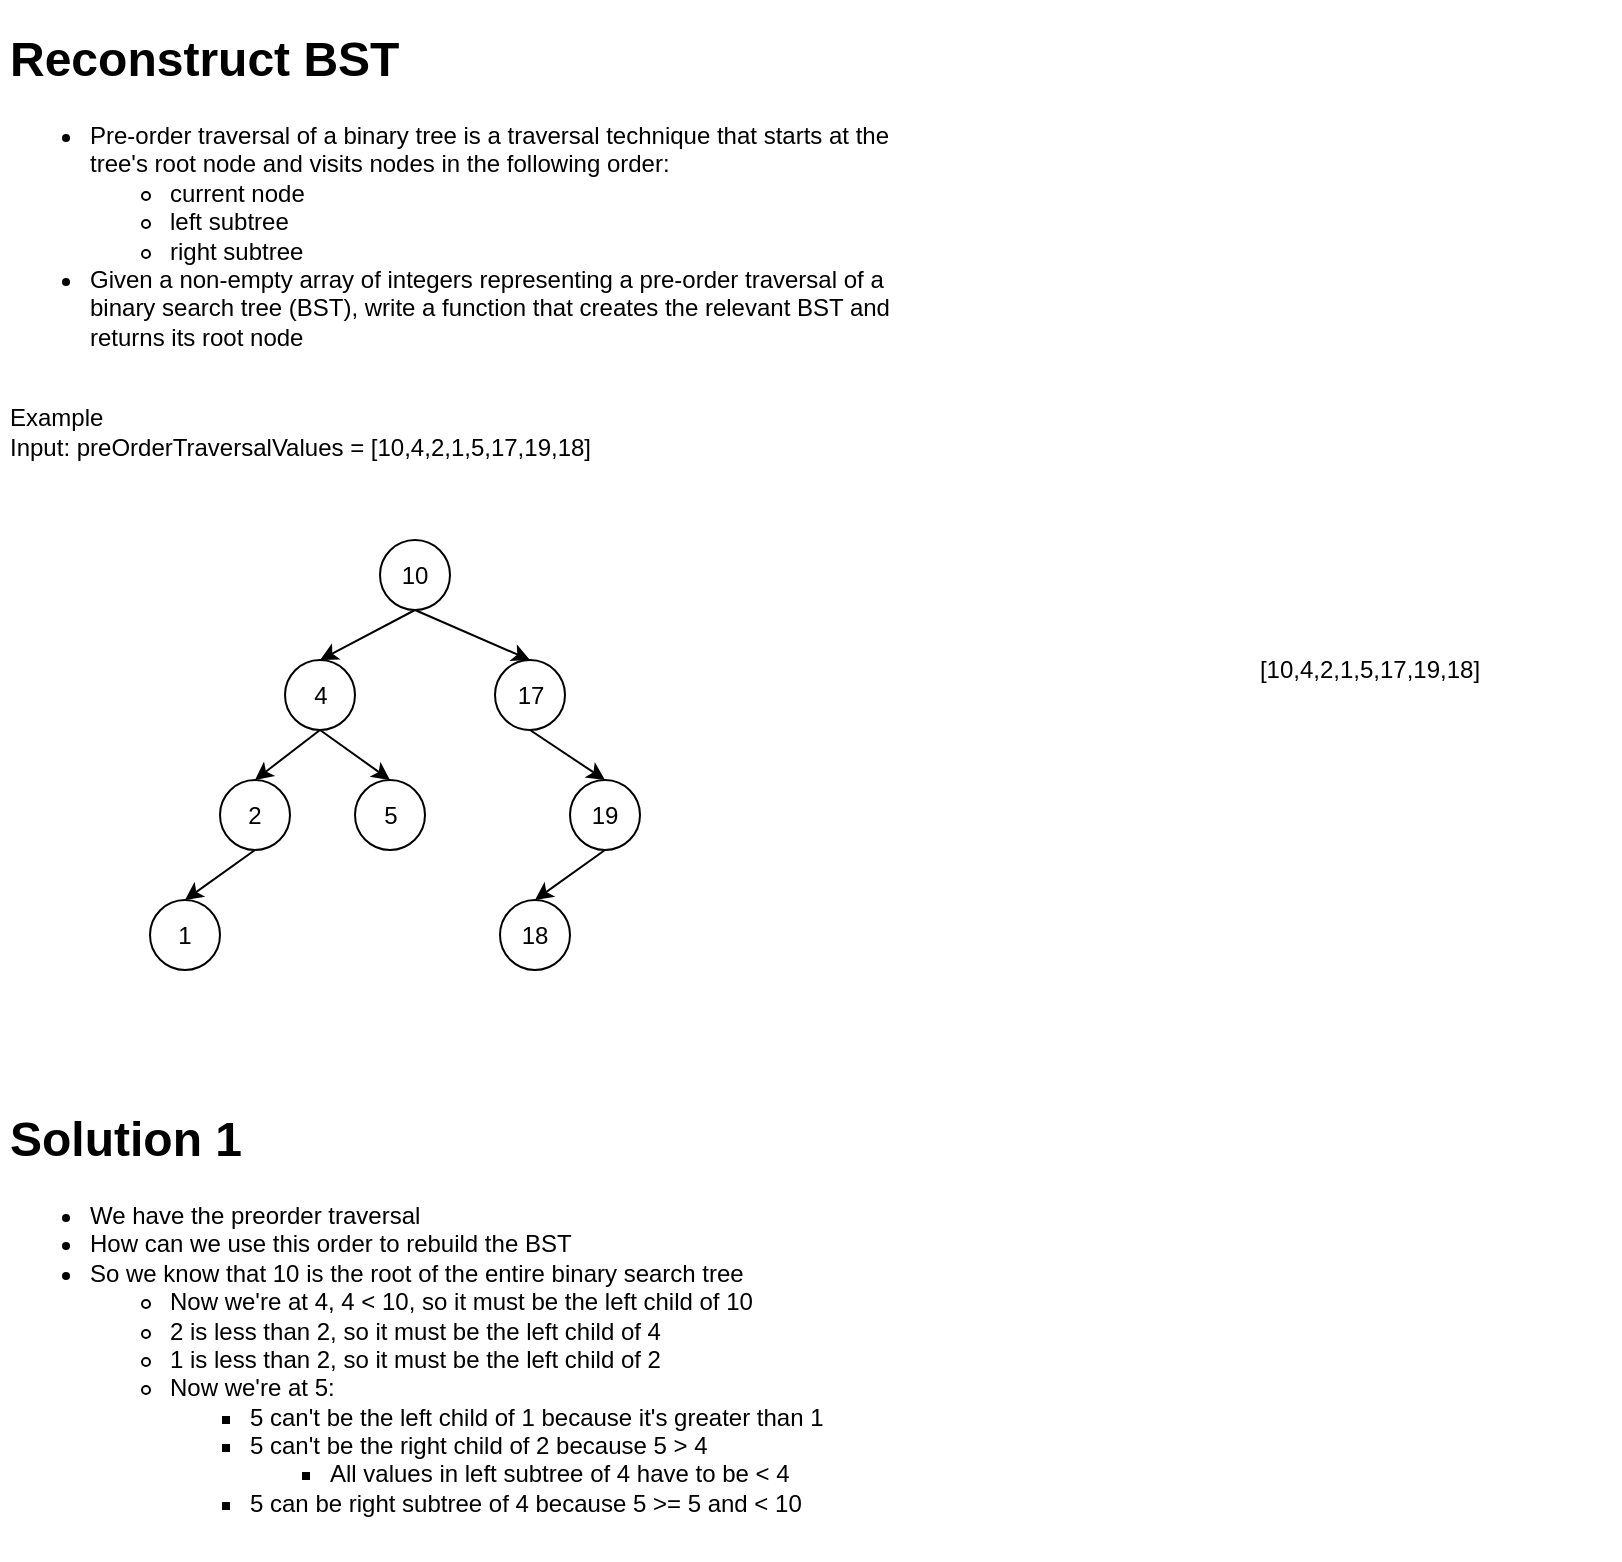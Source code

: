 <mxfile version="20.2.7" type="github">
  <diagram id="Qi11ooK_3K9PPtKa7FyJ" name="Page-1">
    <mxGraphModel dx="548" dy="686" grid="1" gridSize="10" guides="1" tooltips="1" connect="1" arrows="1" fold="1" page="1" pageScale="1" pageWidth="1100" pageHeight="850" math="0" shadow="0">
      <root>
        <mxCell id="0" />
        <mxCell id="1" parent="0" />
        <mxCell id="5hx_jm5w8YYzwUVdoSPh-1" value="&lt;h1&gt;Reconstruct BST&lt;/h1&gt;&lt;p&gt;&lt;/p&gt;&lt;ul&gt;&lt;li&gt;Pre-order traversal of a binary tree is a traversal technique that starts at the tree&#39;s root node and visits nodes in the following order:&lt;/li&gt;&lt;ul&gt;&lt;li&gt;current node&lt;/li&gt;&lt;li&gt;left subtree&lt;/li&gt;&lt;li&gt;right subtree&lt;/li&gt;&lt;/ul&gt;&lt;li&gt;Given a non-empty array of integers representing a pre-order traversal of a binary search tree (BST), write a function that creates the relevant BST and returns its root node&lt;/li&gt;&lt;/ul&gt;&lt;div&gt;&lt;br&gt;&lt;/div&gt;&lt;div&gt;Example&lt;/div&gt;&lt;div&gt;Input: preOrderTraversalValues = [10,4,2,1,5,17,19,18]&lt;/div&gt;&lt;p&gt;&lt;/p&gt;" style="text;html=1;strokeColor=none;fillColor=none;spacing=5;spacingTop=-20;whiteSpace=wrap;overflow=hidden;rounded=0;" vertex="1" parent="1">
          <mxGeometry x="30" y="50" width="460" height="240" as="geometry" />
        </mxCell>
        <mxCell id="5hx_jm5w8YYzwUVdoSPh-2" value="10" style="ellipse;whiteSpace=wrap;html=1;aspect=fixed;" vertex="1" parent="1">
          <mxGeometry x="220" y="310" width="35" height="35" as="geometry" />
        </mxCell>
        <mxCell id="5hx_jm5w8YYzwUVdoSPh-3" value="4" style="ellipse;whiteSpace=wrap;html=1;aspect=fixed;" vertex="1" parent="1">
          <mxGeometry x="172.5" y="370" width="35" height="35" as="geometry" />
        </mxCell>
        <mxCell id="5hx_jm5w8YYzwUVdoSPh-4" value="5" style="ellipse;whiteSpace=wrap;html=1;aspect=fixed;" vertex="1" parent="1">
          <mxGeometry x="207.5" y="430" width="35" height="35" as="geometry" />
        </mxCell>
        <mxCell id="5hx_jm5w8YYzwUVdoSPh-5" value="2" style="ellipse;whiteSpace=wrap;html=1;aspect=fixed;" vertex="1" parent="1">
          <mxGeometry x="140" y="430" width="35" height="35" as="geometry" />
        </mxCell>
        <mxCell id="5hx_jm5w8YYzwUVdoSPh-6" value="1" style="ellipse;whiteSpace=wrap;html=1;aspect=fixed;" vertex="1" parent="1">
          <mxGeometry x="105" y="490" width="35" height="35" as="geometry" />
        </mxCell>
        <mxCell id="5hx_jm5w8YYzwUVdoSPh-7" value="17" style="ellipse;whiteSpace=wrap;html=1;aspect=fixed;" vertex="1" parent="1">
          <mxGeometry x="277.5" y="370" width="35" height="35" as="geometry" />
        </mxCell>
        <mxCell id="5hx_jm5w8YYzwUVdoSPh-8" value="19" style="ellipse;whiteSpace=wrap;html=1;aspect=fixed;" vertex="1" parent="1">
          <mxGeometry x="315" y="430" width="35" height="35" as="geometry" />
        </mxCell>
        <mxCell id="5hx_jm5w8YYzwUVdoSPh-9" value="18" style="ellipse;whiteSpace=wrap;html=1;aspect=fixed;" vertex="1" parent="1">
          <mxGeometry x="280" y="490" width="35" height="35" as="geometry" />
        </mxCell>
        <mxCell id="5hx_jm5w8YYzwUVdoSPh-11" value="" style="endArrow=classic;html=1;rounded=0;exitX=0.5;exitY=1;exitDx=0;exitDy=0;entryX=0.5;entryY=0;entryDx=0;entryDy=0;" edge="1" parent="1" source="5hx_jm5w8YYzwUVdoSPh-2" target="5hx_jm5w8YYzwUVdoSPh-3">
          <mxGeometry width="50" height="50" relative="1" as="geometry">
            <mxPoint x="120" y="400" as="sourcePoint" />
            <mxPoint x="170" y="350" as="targetPoint" />
          </mxGeometry>
        </mxCell>
        <mxCell id="5hx_jm5w8YYzwUVdoSPh-12" value="" style="endArrow=classic;html=1;rounded=0;entryX=0.5;entryY=0;entryDx=0;entryDy=0;exitX=0.5;exitY=1;exitDx=0;exitDy=0;" edge="1" parent="1" source="5hx_jm5w8YYzwUVdoSPh-2" target="5hx_jm5w8YYzwUVdoSPh-7">
          <mxGeometry width="50" height="50" relative="1" as="geometry">
            <mxPoint x="240" y="340" as="sourcePoint" />
            <mxPoint x="200" y="380" as="targetPoint" />
          </mxGeometry>
        </mxCell>
        <mxCell id="5hx_jm5w8YYzwUVdoSPh-13" value="" style="endArrow=classic;html=1;rounded=0;exitX=0.5;exitY=1;exitDx=0;exitDy=0;entryX=0.5;entryY=0;entryDx=0;entryDy=0;" edge="1" parent="1" source="5hx_jm5w8YYzwUVdoSPh-3" target="5hx_jm5w8YYzwUVdoSPh-5">
          <mxGeometry width="50" height="50" relative="1" as="geometry">
            <mxPoint x="257.5" y="365" as="sourcePoint" />
            <mxPoint x="210" y="390" as="targetPoint" />
          </mxGeometry>
        </mxCell>
        <mxCell id="5hx_jm5w8YYzwUVdoSPh-14" value="" style="endArrow=classic;html=1;rounded=0;exitX=0.5;exitY=1;exitDx=0;exitDy=0;entryX=0.5;entryY=0;entryDx=0;entryDy=0;" edge="1" parent="1" source="5hx_jm5w8YYzwUVdoSPh-3" target="5hx_jm5w8YYzwUVdoSPh-4">
          <mxGeometry width="50" height="50" relative="1" as="geometry">
            <mxPoint x="267.5" y="375" as="sourcePoint" />
            <mxPoint x="220" y="400" as="targetPoint" />
          </mxGeometry>
        </mxCell>
        <mxCell id="5hx_jm5w8YYzwUVdoSPh-15" value="" style="endArrow=classic;html=1;rounded=0;exitX=0.5;exitY=1;exitDx=0;exitDy=0;entryX=0.5;entryY=0;entryDx=0;entryDy=0;" edge="1" parent="1" source="5hx_jm5w8YYzwUVdoSPh-5" target="5hx_jm5w8YYzwUVdoSPh-6">
          <mxGeometry width="50" height="50" relative="1" as="geometry">
            <mxPoint x="200" y="415" as="sourcePoint" />
            <mxPoint x="167.5" y="440" as="targetPoint" />
          </mxGeometry>
        </mxCell>
        <mxCell id="5hx_jm5w8YYzwUVdoSPh-16" value="" style="endArrow=classic;html=1;rounded=0;entryX=0.5;entryY=0;entryDx=0;entryDy=0;exitX=0.5;exitY=1;exitDx=0;exitDy=0;" edge="1" parent="1" source="5hx_jm5w8YYzwUVdoSPh-7" target="5hx_jm5w8YYzwUVdoSPh-8">
          <mxGeometry width="50" height="50" relative="1" as="geometry">
            <mxPoint x="210" y="430" as="sourcePoint" />
            <mxPoint x="177.5" y="450" as="targetPoint" />
          </mxGeometry>
        </mxCell>
        <mxCell id="5hx_jm5w8YYzwUVdoSPh-17" value="" style="endArrow=classic;html=1;rounded=0;exitX=0.5;exitY=1;exitDx=0;exitDy=0;entryX=0.5;entryY=0;entryDx=0;entryDy=0;" edge="1" parent="1" source="5hx_jm5w8YYzwUVdoSPh-8" target="5hx_jm5w8YYzwUVdoSPh-9">
          <mxGeometry width="50" height="50" relative="1" as="geometry">
            <mxPoint x="220" y="435" as="sourcePoint" />
            <mxPoint x="187.5" y="460" as="targetPoint" />
          </mxGeometry>
        </mxCell>
        <mxCell id="5hx_jm5w8YYzwUVdoSPh-18" value="&lt;h1&gt;Solution 1&lt;/h1&gt;&lt;p&gt;&lt;/p&gt;&lt;ul&gt;&lt;li&gt;We have the preorder traversal&lt;/li&gt;&lt;li&gt;How can we use this order to rebuild the BST&lt;/li&gt;&lt;li&gt;So we know that 10 is the root of the entire binary search tree&lt;/li&gt;&lt;ul&gt;&lt;li&gt;Now we&#39;re at 4, 4 &amp;lt; 10, so it must be the left child of 10&lt;/li&gt;&lt;li&gt;2 is less than 2, so it must be the left child of 4&lt;/li&gt;&lt;li&gt;1 is less than 2, so it must be the left child of 2&lt;/li&gt;&lt;li&gt;Now we&#39;re at 5:&lt;/li&gt;&lt;ul&gt;&lt;li&gt;5 can&#39;t be the left child of 1 because it&#39;s greater than 1&lt;/li&gt;&lt;li&gt;5 can&#39;t be the right child of 2 because 5 &amp;gt; 4&lt;/li&gt;&lt;ul&gt;&lt;li&gt;All values in left subtree of 4 have to be &amp;lt; 4&lt;/li&gt;&lt;/ul&gt;&lt;li&gt;5 can be right subtree of 4 because 5 &amp;gt;= 5 and &amp;lt; 10&lt;/li&gt;&lt;/ul&gt;&lt;/ul&gt;&lt;/ul&gt;&lt;p&gt;&lt;/p&gt;" style="text;html=1;strokeColor=none;fillColor=none;spacing=5;spacingTop=-20;whiteSpace=wrap;overflow=hidden;rounded=0;" vertex="1" parent="1">
          <mxGeometry x="30" y="590" width="430" height="230" as="geometry" />
        </mxCell>
        <mxCell id="5hx_jm5w8YYzwUVdoSPh-20" value="[10,4,2,1,5,17,19,18]" style="text;html=1;strokeColor=none;fillColor=none;align=center;verticalAlign=middle;whiteSpace=wrap;rounded=0;" vertex="1" parent="1">
          <mxGeometry x="590" y="360" width="250" height="30" as="geometry" />
        </mxCell>
      </root>
    </mxGraphModel>
  </diagram>
</mxfile>
